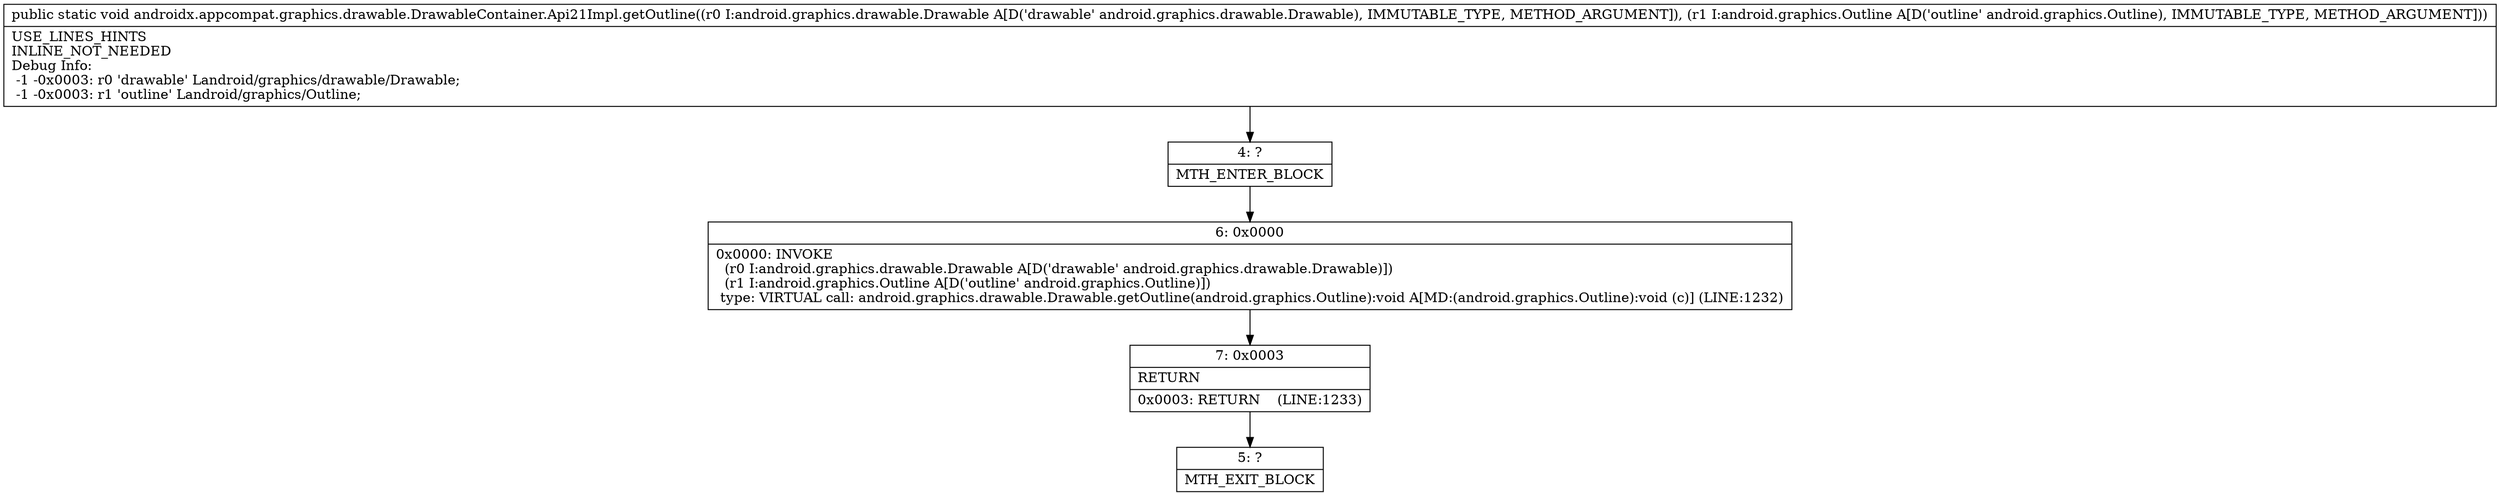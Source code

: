 digraph "CFG forandroidx.appcompat.graphics.drawable.DrawableContainer.Api21Impl.getOutline(Landroid\/graphics\/drawable\/Drawable;Landroid\/graphics\/Outline;)V" {
Node_4 [shape=record,label="{4\:\ ?|MTH_ENTER_BLOCK\l}"];
Node_6 [shape=record,label="{6\:\ 0x0000|0x0000: INVOKE  \l  (r0 I:android.graphics.drawable.Drawable A[D('drawable' android.graphics.drawable.Drawable)])\l  (r1 I:android.graphics.Outline A[D('outline' android.graphics.Outline)])\l type: VIRTUAL call: android.graphics.drawable.Drawable.getOutline(android.graphics.Outline):void A[MD:(android.graphics.Outline):void (c)] (LINE:1232)\l}"];
Node_7 [shape=record,label="{7\:\ 0x0003|RETURN\l|0x0003: RETURN    (LINE:1233)\l}"];
Node_5 [shape=record,label="{5\:\ ?|MTH_EXIT_BLOCK\l}"];
MethodNode[shape=record,label="{public static void androidx.appcompat.graphics.drawable.DrawableContainer.Api21Impl.getOutline((r0 I:android.graphics.drawable.Drawable A[D('drawable' android.graphics.drawable.Drawable), IMMUTABLE_TYPE, METHOD_ARGUMENT]), (r1 I:android.graphics.Outline A[D('outline' android.graphics.Outline), IMMUTABLE_TYPE, METHOD_ARGUMENT]))  | USE_LINES_HINTS\lINLINE_NOT_NEEDED\lDebug Info:\l  \-1 \-0x0003: r0 'drawable' Landroid\/graphics\/drawable\/Drawable;\l  \-1 \-0x0003: r1 'outline' Landroid\/graphics\/Outline;\l}"];
MethodNode -> Node_4;Node_4 -> Node_6;
Node_6 -> Node_7;
Node_7 -> Node_5;
}

